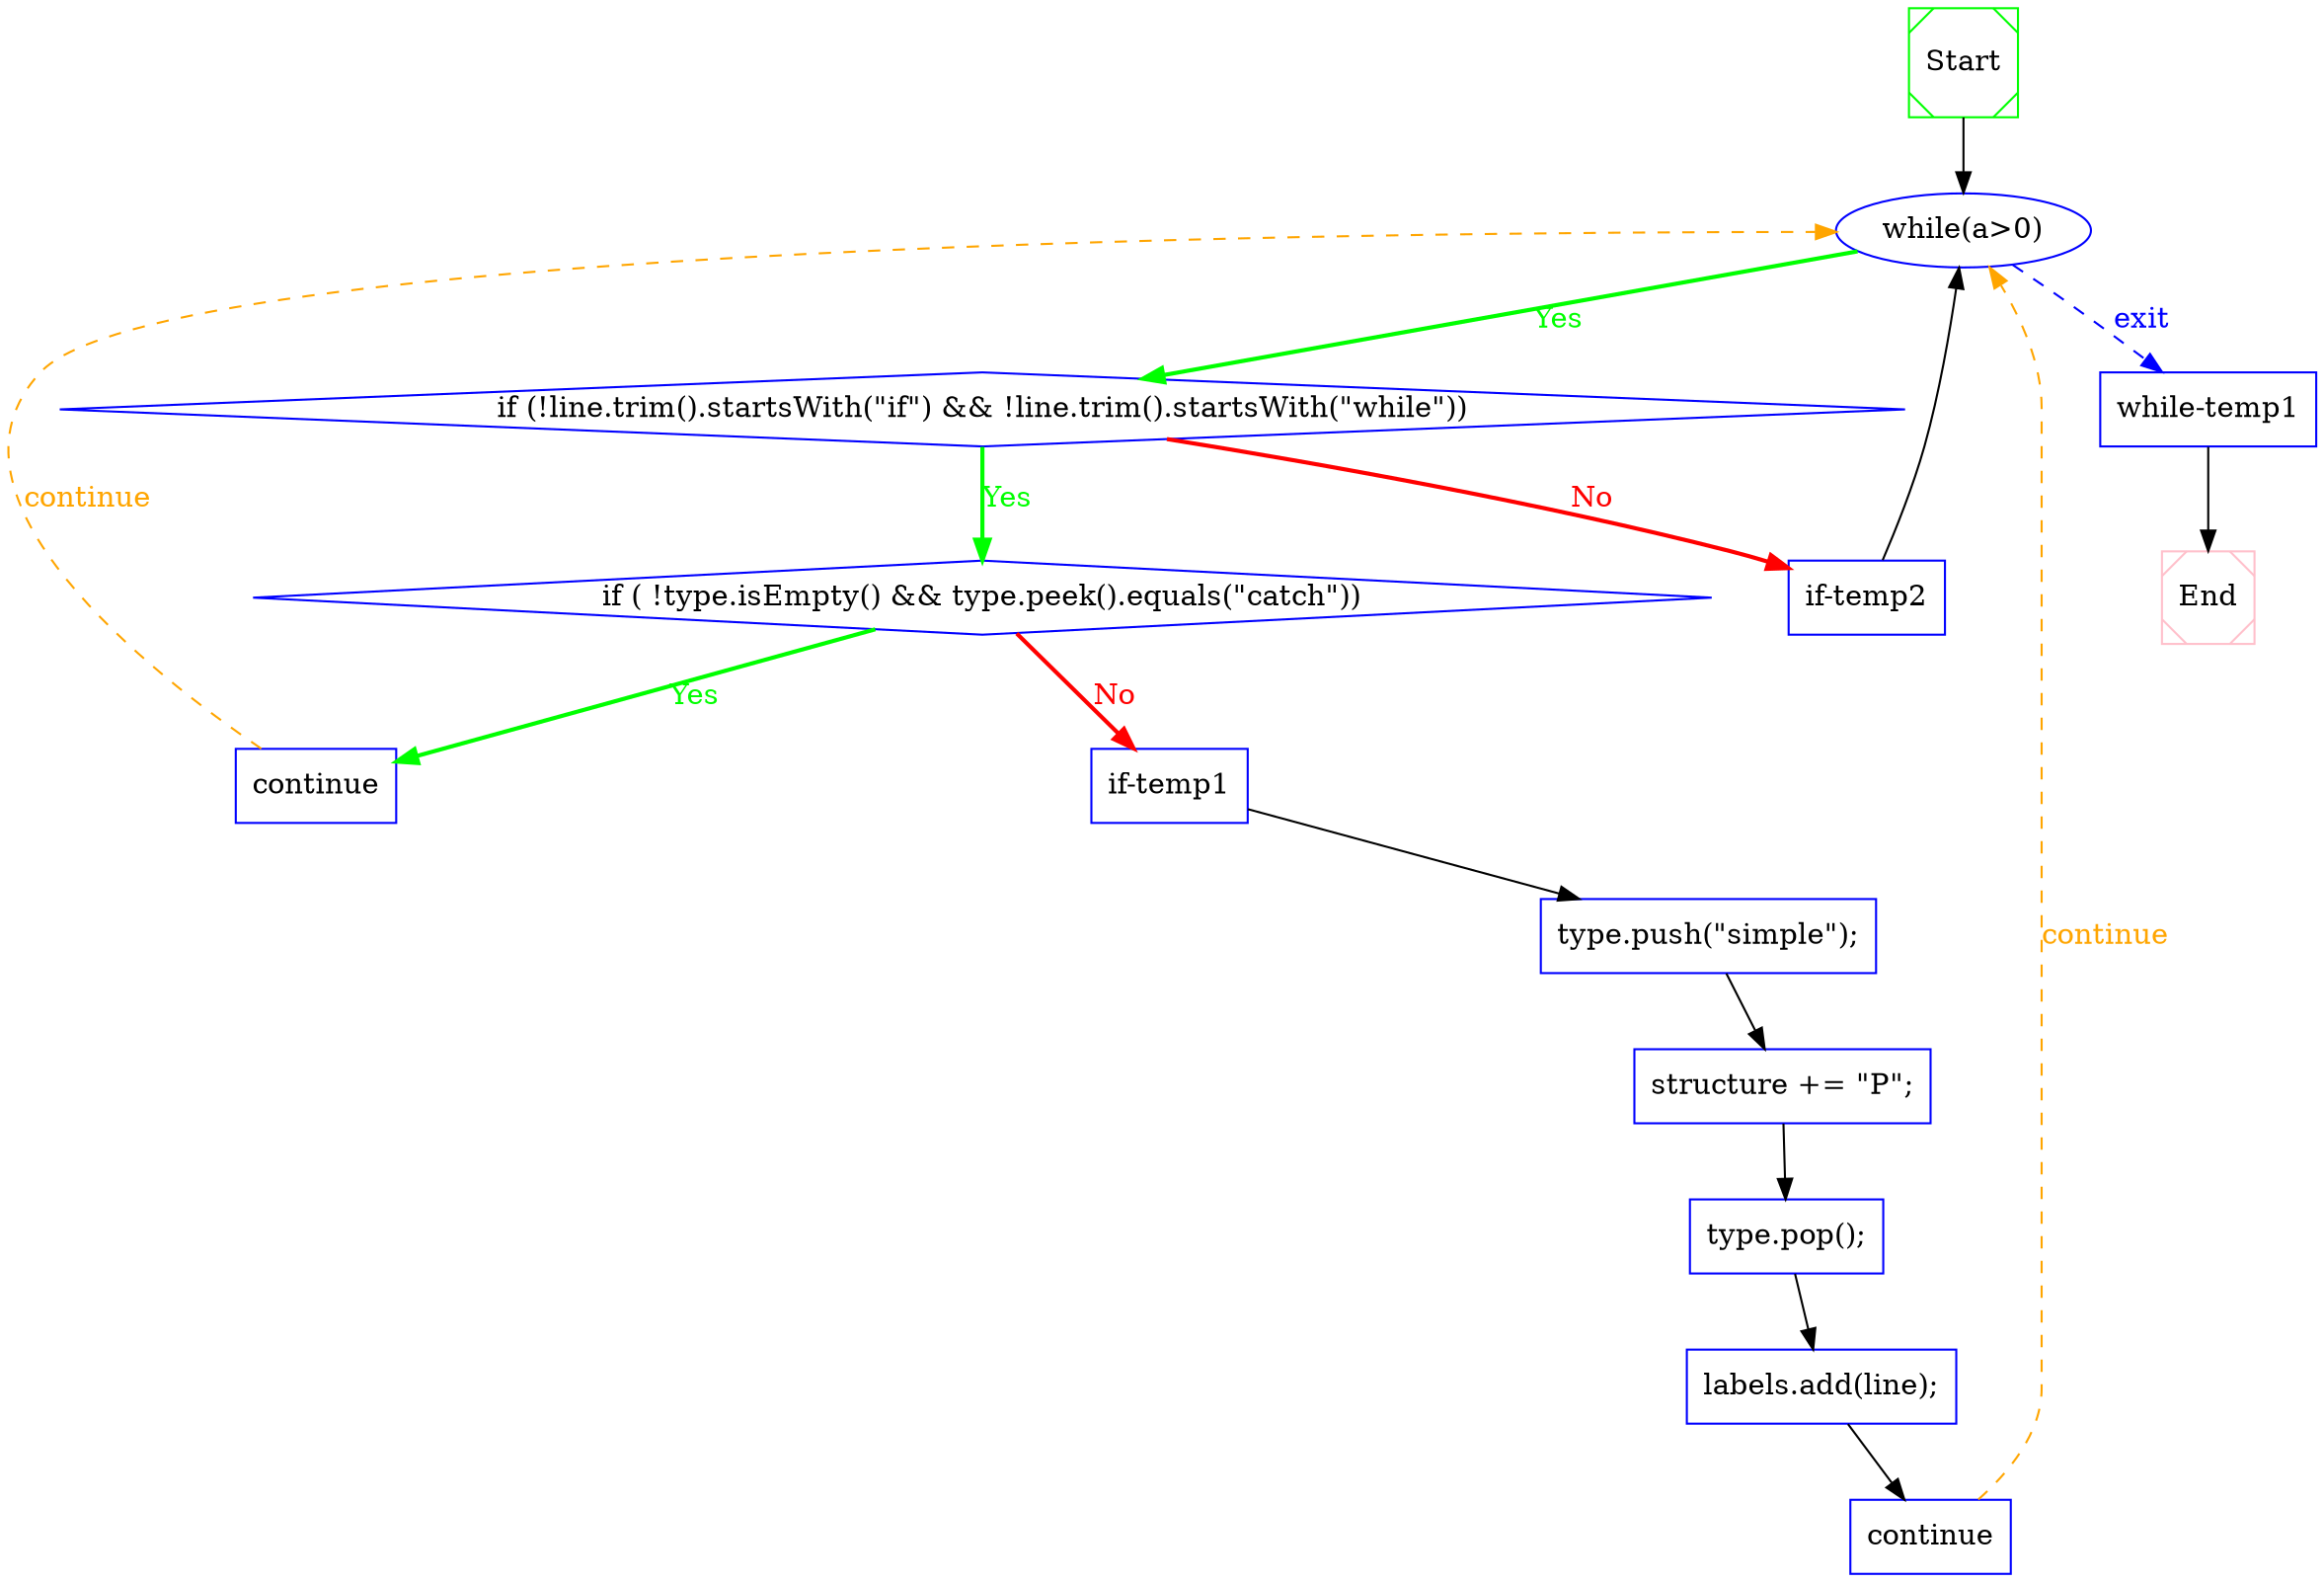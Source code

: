 digraph CFG {
 1  [shape = Msquare, color = green, label = "Start", ]
 2  [shape = ellipse, color = blue, label = "while(a>0)", ]
 3  [shape = diamond, color = blue, label = "if (!line.trim().startsWith(\"if\") && !line.trim().startsWith(\"while\"))", ]
 4  [shape = diamond, color = blue, label = "if ( !type.isEmpty() && type.peek().equals(\"catch\"))", ]
 5  [shape = box, color = blue, label = "continue", ]
 6  [shape = box, color = blue, label = "if-temp1", ]
 7  [shape = box, color = blue, label = "type.push(\"simple\");", ]
 8  [shape = box, color = blue, label = "structure += \"P\";", ]
 9  [shape = box, color = blue, label = "type.pop();", ]
 10  [shape = box, color = blue, label = "labels.add(line);", ]
 11  [shape = box, color = blue, label = "continue", ]
 12  [shape = box, color = blue, label = "if-temp2", ]
 13  [shape = box, color = blue, label = "while-temp1", ]
 14  [shape = Msquare, color = pink, label = "End", ]
 1  ->  2  [style = solid, label="", fillcolor = black, color = black, fontcolor = black]

 2  ->  13  [style = dashed, label="exit", fillcolor = blue, color = blue, fontcolor = blue]
 2  ->  3  [style = bold, label="Yes", fillcolor = green, color = green, fontcolor = green]

 3  ->  12  [style = bold, label="No", fillcolor = red, color = red, fontcolor = red]
 3  ->  4  [style = bold, label="Yes", fillcolor = green, color = green, fontcolor = green]

 4  ->  6  [style = bold, label="No", fillcolor = red, color = red, fontcolor = red]
 4  ->  5  [style = bold, label="Yes", fillcolor = green, color = green, fontcolor = green]

 5  ->  2  [style = dashed, label="continue", fillcolor = orange, color = orange, fontcolor = orange]

 6  ->  7  [style = solid, label="", fillcolor = black, color = black, fontcolor = black]

 7  ->  8  [style = solid, label="", fillcolor = black, color = black, fontcolor = black]

 8  ->  9  [style = solid, label="", fillcolor = black, color = black, fontcolor = black]

 9  ->  10  [style = solid, label="", fillcolor = black, color = black, fontcolor = black]

 10  ->  11  [style = solid, label="", fillcolor = black, color = black, fontcolor = black]

 11  ->  2  [style = dashed, label="continue", fillcolor = orange, color = orange, fontcolor = orange]

 12  ->  2  [style = solid, label="", fillcolor = black, color = black, fontcolor = black]

 13  ->  14  [style = solid, label="", fillcolor = black, color = black, fontcolor = black]


}